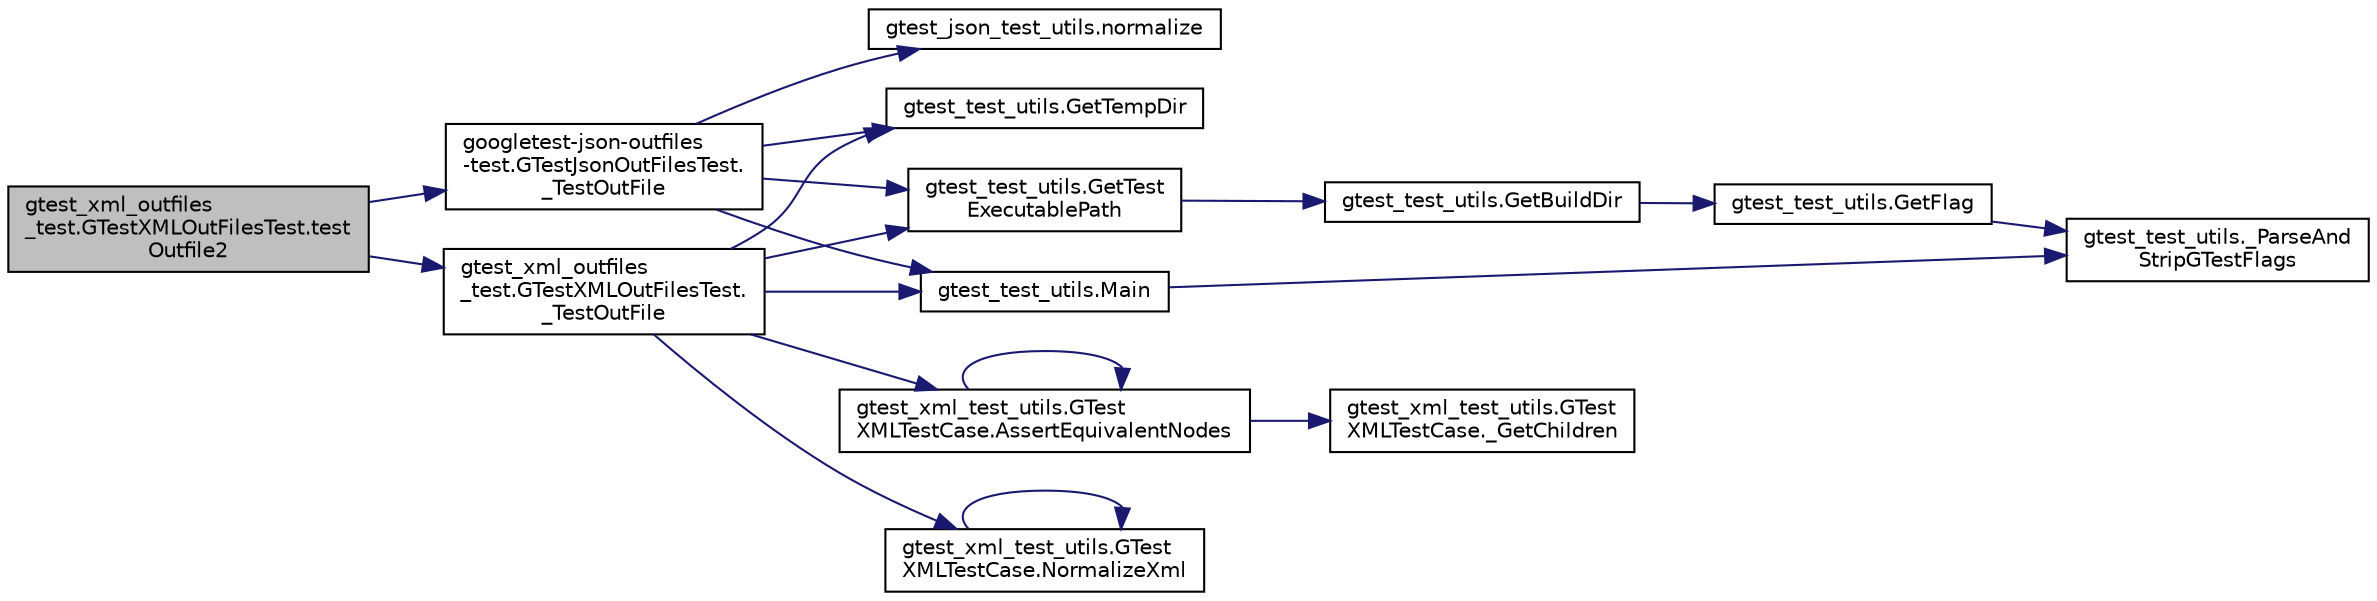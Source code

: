 digraph "gtest_xml_outfiles_test.GTestXMLOutFilesTest.testOutfile2"
{
 // LATEX_PDF_SIZE
  bgcolor="transparent";
  edge [fontname="Helvetica",fontsize="10",labelfontname="Helvetica",labelfontsize="10"];
  node [fontname="Helvetica",fontsize="10",shape=record];
  rankdir="LR";
  Node1 [label="gtest_xml_outfiles\l_test.GTestXMLOutFilesTest.test\lOutfile2",height=0.2,width=0.4,color="black", fillcolor="grey75", style="filled", fontcolor="black",tooltip=" "];
  Node1 -> Node2 [color="midnightblue",fontsize="10",style="solid",fontname="Helvetica"];
  Node2 [label="googletest-json-outfiles\l-test.GTestJsonOutFilesTest.\l_TestOutFile",height=0.2,width=0.4,color="black",URL="$classgoogletest-json-outfiles-test_1_1GTestJsonOutFilesTest.html#ac8c86b641d2450e0ad17f1154692e7f8",tooltip=" "];
  Node2 -> Node3 [color="midnightblue",fontsize="10",style="solid",fontname="Helvetica"];
  Node3 [label="gtest_test_utils.GetTempDir",height=0.2,width=0.4,color="black",URL="$namespacegtest__test__utils.html#a25987e1cd76e93068b2afe6bac909d12",tooltip=" "];
  Node2 -> Node4 [color="midnightblue",fontsize="10",style="solid",fontname="Helvetica"];
  Node4 [label="gtest_test_utils.GetTest\lExecutablePath",height=0.2,width=0.4,color="black",URL="$namespacegtest__test__utils.html#a89ed3717984a80ffbb7a9c92f71b86a2",tooltip=" "];
  Node4 -> Node5 [color="midnightblue",fontsize="10",style="solid",fontname="Helvetica"];
  Node5 [label="gtest_test_utils.GetBuildDir",height=0.2,width=0.4,color="black",URL="$namespacegtest__test__utils.html#a1eacd9a471dfa6133028923ea755d22c",tooltip=" "];
  Node5 -> Node6 [color="midnightblue",fontsize="10",style="solid",fontname="Helvetica"];
  Node6 [label="gtest_test_utils.GetFlag",height=0.2,width=0.4,color="black",URL="$namespacegtest__test__utils.html#a052da74a5e39162480daf3a4d8eff9a6",tooltip=" "];
  Node6 -> Node7 [color="midnightblue",fontsize="10",style="solid",fontname="Helvetica"];
  Node7 [label="gtest_test_utils._ParseAnd\lStripGTestFlags",height=0.2,width=0.4,color="black",URL="$namespacegtest__test__utils.html#a05ad62af6574fd7e4fa2cc7c952c4f0b",tooltip=" "];
  Node2 -> Node8 [color="midnightblue",fontsize="10",style="solid",fontname="Helvetica"];
  Node8 [label="gtest_test_utils.Main",height=0.2,width=0.4,color="black",URL="$namespacegtest__test__utils.html#a5361b42d9c6843b5b117ead4d1c58cc5",tooltip=" "];
  Node8 -> Node7 [color="midnightblue",fontsize="10",style="solid",fontname="Helvetica"];
  Node2 -> Node9 [color="midnightblue",fontsize="10",style="solid",fontname="Helvetica"];
  Node9 [label="gtest_json_test_utils.normalize",height=0.2,width=0.4,color="black",URL="$namespacegtest__json__test__utils.html#a339ba380c6799ecba1a9c9b396020573",tooltip=" "];
  Node1 -> Node10 [color="midnightblue",fontsize="10",style="solid",fontname="Helvetica"];
  Node10 [label="gtest_xml_outfiles\l_test.GTestXMLOutFilesTest.\l_TestOutFile",height=0.2,width=0.4,color="black",URL="$classgtest__xml__outfiles__test_1_1GTestXMLOutFilesTest.html#afad9d1d25939817efba8f5bd2c9039c2",tooltip=" "];
  Node10 -> Node11 [color="midnightblue",fontsize="10",style="solid",fontname="Helvetica"];
  Node11 [label="gtest_xml_test_utils.GTest\lXMLTestCase.AssertEquivalentNodes",height=0.2,width=0.4,color="black",URL="$classgtest__xml__test__utils_1_1GTestXMLTestCase.html#a977273e8863f4f41d121bb5a64b08d32",tooltip=" "];
  Node11 -> Node12 [color="midnightblue",fontsize="10",style="solid",fontname="Helvetica"];
  Node12 [label="gtest_xml_test_utils.GTest\lXMLTestCase._GetChildren",height=0.2,width=0.4,color="black",URL="$classgtest__xml__test__utils_1_1GTestXMLTestCase.html#a7f487435d29e1b2300af000d36ff4f5e",tooltip=" "];
  Node11 -> Node11 [color="midnightblue",fontsize="10",style="solid",fontname="Helvetica"];
  Node10 -> Node3 [color="midnightblue",fontsize="10",style="solid",fontname="Helvetica"];
  Node10 -> Node4 [color="midnightblue",fontsize="10",style="solid",fontname="Helvetica"];
  Node10 -> Node8 [color="midnightblue",fontsize="10",style="solid",fontname="Helvetica"];
  Node10 -> Node13 [color="midnightblue",fontsize="10",style="solid",fontname="Helvetica"];
  Node13 [label="gtest_xml_test_utils.GTest\lXMLTestCase.NormalizeXml",height=0.2,width=0.4,color="black",URL="$classgtest__xml__test__utils_1_1GTestXMLTestCase.html#ac4823e96c3b5327b25a340a3605447d9",tooltip=" "];
  Node13 -> Node13 [color="midnightblue",fontsize="10",style="solid",fontname="Helvetica"];
}
